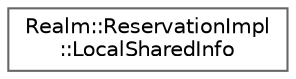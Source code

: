 digraph "Graphical Class Hierarchy"
{
 // LATEX_PDF_SIZE
  bgcolor="transparent";
  edge [fontname=Helvetica,fontsize=10,labelfontname=Helvetica,labelfontsize=10];
  node [fontname=Helvetica,fontsize=10,shape=box,height=0.2,width=0.4];
  rankdir="LR";
  Node0 [id="Node000000",label="Realm::ReservationImpl\l::LocalSharedInfo",height=0.2,width=0.4,color="grey40", fillcolor="white", style="filled",URL="$structRealm_1_1ReservationImpl_1_1LocalSharedInfo.html",tooltip=" "];
}

